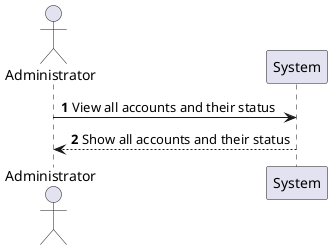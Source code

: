 @startuml
'https://plantuml.com/sequence-diagram

actor Administrator as Admin
participant System as Sys
autonumber

Admin -> Sys: View all accounts and their status
Sys --> Admin: Show all accounts and their status

@enduml